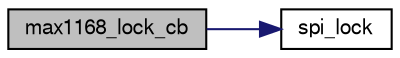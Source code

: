 digraph "max1168_lock_cb"
{
  edge [fontname="FreeSans",fontsize="10",labelfontname="FreeSans",labelfontsize="10"];
  node [fontname="FreeSans",fontsize="10",shape=record];
  rankdir="LR";
  Node1 [label="max1168_lock_cb",height=0.2,width=0.4,color="black", fillcolor="grey75", style="filled", fontcolor="black"];
  Node1 -> Node2 [color="midnightblue",fontsize="10",style="solid",fontname="FreeSans"];
  Node2 [label="spi_lock",height=0.2,width=0.4,color="black", fillcolor="white", style="filled",URL="$group__spi.html#ga747ed5cb8c8252f0101fb60a04fa886d",tooltip="spi_lock() function "];
}
